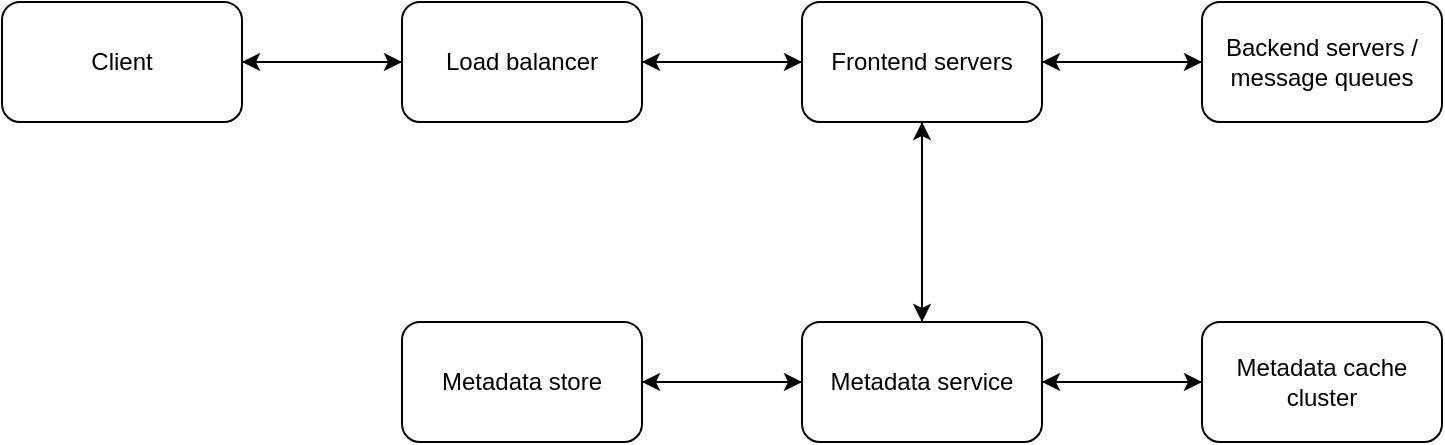 <mxfile version="21.3.6" type="device">
  <diagram id="bc47vRQSer-DN1HRI0ml" name="Page-1">
    <mxGraphModel dx="882" dy="596" grid="1" gridSize="10" guides="1" tooltips="1" connect="1" arrows="1" fold="1" page="1" pageScale="1" pageWidth="850" pageHeight="1100" math="0" shadow="0">
      <root>
        <mxCell id="0" />
        <mxCell id="1" parent="0" />
        <mxCell id="Jwods00Nhi8Yj9Uhsx59-9" style="edgeStyle=orthogonalEdgeStyle;rounded=0;orthogonalLoop=1;jettySize=auto;html=1;exitX=1;exitY=0.5;exitDx=0;exitDy=0;entryX=0;entryY=0.5;entryDx=0;entryDy=0;" parent="1" source="Jwods00Nhi8Yj9Uhsx59-1" target="Jwods00Nhi8Yj9Uhsx59-2" edge="1">
          <mxGeometry relative="1" as="geometry" />
        </mxCell>
        <mxCell id="Jwods00Nhi8Yj9Uhsx59-1" value="Client" style="rounded=1;whiteSpace=wrap;html=1;" parent="1" vertex="1">
          <mxGeometry x="80" y="160" width="120" height="60" as="geometry" />
        </mxCell>
        <mxCell id="Jwods00Nhi8Yj9Uhsx59-10" style="edgeStyle=orthogonalEdgeStyle;rounded=0;orthogonalLoop=1;jettySize=auto;html=1;exitX=1;exitY=0.5;exitDx=0;exitDy=0;entryX=0;entryY=0.5;entryDx=0;entryDy=0;" parent="1" source="Jwods00Nhi8Yj9Uhsx59-2" target="Jwods00Nhi8Yj9Uhsx59-3" edge="1">
          <mxGeometry relative="1" as="geometry" />
        </mxCell>
        <mxCell id="Jwods00Nhi8Yj9Uhsx59-20" style="edgeStyle=orthogonalEdgeStyle;rounded=0;orthogonalLoop=1;jettySize=auto;html=1;exitX=0;exitY=0.5;exitDx=0;exitDy=0;entryX=1;entryY=0.5;entryDx=0;entryDy=0;" parent="1" source="Jwods00Nhi8Yj9Uhsx59-2" target="Jwods00Nhi8Yj9Uhsx59-1" edge="1">
          <mxGeometry relative="1" as="geometry" />
        </mxCell>
        <mxCell id="Jwods00Nhi8Yj9Uhsx59-2" value="Load balancer" style="rounded=1;whiteSpace=wrap;html=1;" parent="1" vertex="1">
          <mxGeometry x="280" y="160" width="120" height="60" as="geometry" />
        </mxCell>
        <mxCell id="Jwods00Nhi8Yj9Uhsx59-11" style="edgeStyle=orthogonalEdgeStyle;rounded=0;orthogonalLoop=1;jettySize=auto;html=1;exitX=1;exitY=0.5;exitDx=0;exitDy=0;entryX=0;entryY=0.5;entryDx=0;entryDy=0;" parent="1" source="Jwods00Nhi8Yj9Uhsx59-3" target="Jwods00Nhi8Yj9Uhsx59-4" edge="1">
          <mxGeometry relative="1" as="geometry" />
        </mxCell>
        <mxCell id="Jwods00Nhi8Yj9Uhsx59-12" style="edgeStyle=orthogonalEdgeStyle;rounded=0;orthogonalLoop=1;jettySize=auto;html=1;exitX=0.5;exitY=1;exitDx=0;exitDy=0;entryX=0.5;entryY=0;entryDx=0;entryDy=0;" parent="1" source="Jwods00Nhi8Yj9Uhsx59-3" target="Jwods00Nhi8Yj9Uhsx59-5" edge="1">
          <mxGeometry relative="1" as="geometry" />
        </mxCell>
        <mxCell id="Jwods00Nhi8Yj9Uhsx59-19" style="edgeStyle=orthogonalEdgeStyle;rounded=0;orthogonalLoop=1;jettySize=auto;html=1;exitX=0;exitY=0.5;exitDx=0;exitDy=0;entryX=1;entryY=0.5;entryDx=0;entryDy=0;" parent="1" source="Jwods00Nhi8Yj9Uhsx59-3" target="Jwods00Nhi8Yj9Uhsx59-2" edge="1">
          <mxGeometry relative="1" as="geometry" />
        </mxCell>
        <mxCell id="Jwods00Nhi8Yj9Uhsx59-3" value="Frontend servers" style="rounded=1;whiteSpace=wrap;html=1;" parent="1" vertex="1">
          <mxGeometry x="480" y="160" width="120" height="60" as="geometry" />
        </mxCell>
        <mxCell id="Jwods00Nhi8Yj9Uhsx59-18" style="edgeStyle=orthogonalEdgeStyle;rounded=0;orthogonalLoop=1;jettySize=auto;html=1;exitX=0;exitY=0.5;exitDx=0;exitDy=0;entryX=1;entryY=0.5;entryDx=0;entryDy=0;" parent="1" source="Jwods00Nhi8Yj9Uhsx59-4" target="Jwods00Nhi8Yj9Uhsx59-3" edge="1">
          <mxGeometry relative="1" as="geometry" />
        </mxCell>
        <mxCell id="Jwods00Nhi8Yj9Uhsx59-4" value="Backend servers / message queues" style="rounded=1;whiteSpace=wrap;html=1;" parent="1" vertex="1">
          <mxGeometry x="680" y="160" width="120" height="60" as="geometry" />
        </mxCell>
        <mxCell id="Jwods00Nhi8Yj9Uhsx59-13" style="edgeStyle=orthogonalEdgeStyle;rounded=0;orthogonalLoop=1;jettySize=auto;html=1;exitX=1;exitY=0.5;exitDx=0;exitDy=0;" parent="1" source="Jwods00Nhi8Yj9Uhsx59-5" target="Jwods00Nhi8Yj9Uhsx59-7" edge="1">
          <mxGeometry relative="1" as="geometry" />
        </mxCell>
        <mxCell id="Jwods00Nhi8Yj9Uhsx59-14" style="edgeStyle=orthogonalEdgeStyle;rounded=0;orthogonalLoop=1;jettySize=auto;html=1;exitX=0;exitY=0.5;exitDx=0;exitDy=0;entryX=1;entryY=0.5;entryDx=0;entryDy=0;" parent="1" source="Jwods00Nhi8Yj9Uhsx59-5" target="Jwods00Nhi8Yj9Uhsx59-6" edge="1">
          <mxGeometry relative="1" as="geometry" />
        </mxCell>
        <mxCell id="Jwods00Nhi8Yj9Uhsx59-17" style="edgeStyle=orthogonalEdgeStyle;rounded=0;orthogonalLoop=1;jettySize=auto;html=1;exitX=0.5;exitY=0;exitDx=0;exitDy=0;entryX=0.5;entryY=1;entryDx=0;entryDy=0;" parent="1" source="Jwods00Nhi8Yj9Uhsx59-5" target="Jwods00Nhi8Yj9Uhsx59-3" edge="1">
          <mxGeometry relative="1" as="geometry" />
        </mxCell>
        <mxCell id="Jwods00Nhi8Yj9Uhsx59-5" value="Metadata service" style="rounded=1;whiteSpace=wrap;html=1;" parent="1" vertex="1">
          <mxGeometry x="480" y="320" width="120" height="60" as="geometry" />
        </mxCell>
        <mxCell id="Jwods00Nhi8Yj9Uhsx59-15" style="edgeStyle=orthogonalEdgeStyle;rounded=0;orthogonalLoop=1;jettySize=auto;html=1;exitX=1;exitY=0.5;exitDx=0;exitDy=0;entryX=0;entryY=0.5;entryDx=0;entryDy=0;" parent="1" source="Jwods00Nhi8Yj9Uhsx59-6" target="Jwods00Nhi8Yj9Uhsx59-5" edge="1">
          <mxGeometry relative="1" as="geometry" />
        </mxCell>
        <mxCell id="Jwods00Nhi8Yj9Uhsx59-6" value="Metadata store" style="rounded=1;whiteSpace=wrap;html=1;" parent="1" vertex="1">
          <mxGeometry x="280" y="320" width="120" height="60" as="geometry" />
        </mxCell>
        <mxCell id="Jwods00Nhi8Yj9Uhsx59-16" style="edgeStyle=orthogonalEdgeStyle;rounded=0;orthogonalLoop=1;jettySize=auto;html=1;exitX=0;exitY=0.5;exitDx=0;exitDy=0;" parent="1" source="Jwods00Nhi8Yj9Uhsx59-7" target="Jwods00Nhi8Yj9Uhsx59-5" edge="1">
          <mxGeometry relative="1" as="geometry" />
        </mxCell>
        <mxCell id="Jwods00Nhi8Yj9Uhsx59-7" value="Metadata cache cluster" style="rounded=1;whiteSpace=wrap;html=1;" parent="1" vertex="1">
          <mxGeometry x="680" y="320" width="120" height="60" as="geometry" />
        </mxCell>
      </root>
    </mxGraphModel>
  </diagram>
</mxfile>

